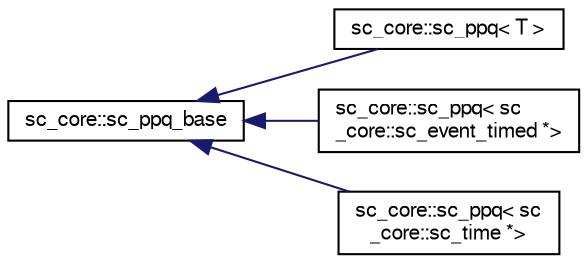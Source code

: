 digraph "Graphical Class Hierarchy"
{
  edge [fontname="FreeSans",fontsize="10",labelfontname="FreeSans",labelfontsize="10"];
  node [fontname="FreeSans",fontsize="10",shape=record];
  rankdir="LR";
  Node0 [label="sc_core::sc_ppq_base",height=0.2,width=0.4,color="black", fillcolor="white", style="filled",URL="$a02088.html"];
  Node0 -> Node1 [dir="back",color="midnightblue",fontsize="10",style="solid",fontname="FreeSans"];
  Node1 [label="sc_core::sc_ppq\< T \>",height=0.2,width=0.4,color="black", fillcolor="white", style="filled",URL="$a02092.html"];
  Node0 -> Node2 [dir="back",color="midnightblue",fontsize="10",style="solid",fontname="FreeSans"];
  Node2 [label="sc_core::sc_ppq\< sc\l_core::sc_event_timed *\>",height=0.2,width=0.4,color="black", fillcolor="white", style="filled",URL="$a02092.html"];
  Node0 -> Node3 [dir="back",color="midnightblue",fontsize="10",style="solid",fontname="FreeSans"];
  Node3 [label="sc_core::sc_ppq\< sc\l_core::sc_time *\>",height=0.2,width=0.4,color="black", fillcolor="white", style="filled",URL="$a02092.html"];
}
